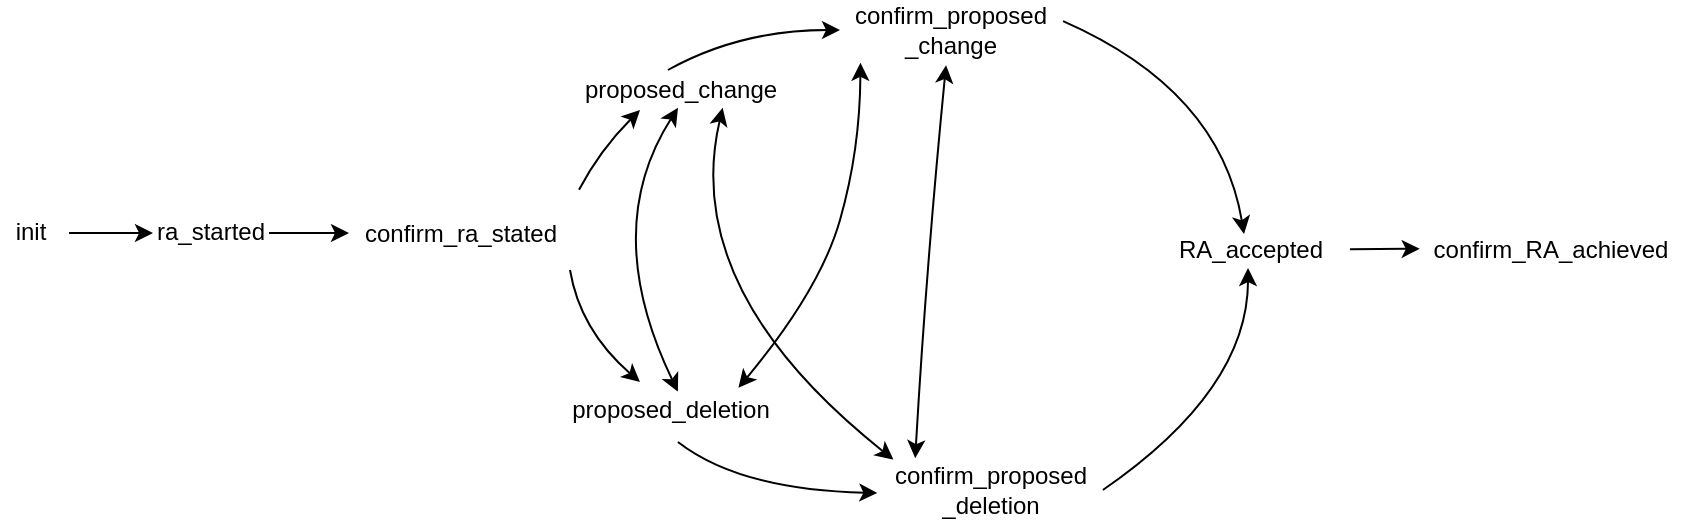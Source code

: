 <mxfile version="14.9.5" type="device"><diagram id="C2fSY1v2SiZeoUbDoYyL" name="Page-1"><mxGraphModel dx="981" dy="554" grid="1" gridSize="10" guides="1" tooltips="1" connect="1" arrows="1" fold="1" page="1" pageScale="1" pageWidth="1169" pageHeight="827" math="0" shadow="0"><root><mxCell id="0"/><mxCell id="1" parent="0"/><mxCell id="3ne1QswCM8ZiEu4GHsYG-17" style="orthogonalLoop=1;jettySize=auto;html=1;curved=1;sourcePerimeterSpacing=5;targetPerimeterSpacing=5;" parent="1" edge="1"><mxGeometry relative="1" as="geometry"><mxPoint x="214.5" y="351.5" as="sourcePoint"/><mxPoint x="256.5" y="351.5" as="targetPoint"/></mxGeometry></mxCell><mxCell id="3ne1QswCM8ZiEu4GHsYG-27" style="orthogonalLoop=1;jettySize=auto;html=1;curved=1;sourcePerimeterSpacing=5;targetPerimeterSpacing=5;entryX=0.467;entryY=0.1;entryDx=0;entryDy=0;entryPerimeter=0;exitX=1.014;exitY=0.352;exitDx=0;exitDy=0;exitPerimeter=0;" parent="1" source="UJEGGlrYhEfuyD7Dv8W8-8" target="UJEGGlrYhEfuyD7Dv8W8-12" edge="1"><mxGeometry relative="1" as="geometry"><Array as="points"><mxPoint x="790" y="280"/></Array><mxPoint x="750" y="255.337" as="sourcePoint"/><mxPoint x="821.355" y="304.67" as="targetPoint"/></mxGeometry></mxCell><mxCell id="3ne1QswCM8ZiEu4GHsYG-21" style="orthogonalLoop=1;jettySize=auto;html=1;curved=1;sourcePerimeterSpacing=5;targetPerimeterSpacing=5;" parent="1" edge="1"><mxGeometry relative="1" as="geometry"><Array as="points"><mxPoint x="480" y="310"/></Array><mxPoint x="469.5" y="329.909" as="sourcePoint"/><mxPoint x="500" y="290" as="targetPoint"/></mxGeometry></mxCell><mxCell id="3ne1QswCM8ZiEu4GHsYG-18" style="orthogonalLoop=1;jettySize=auto;html=1;curved=1;sourcePerimeterSpacing=5;targetPerimeterSpacing=5;" parent="1" edge="1"><mxGeometry relative="1" as="geometry"><mxPoint x="314.5" y="351.5" as="sourcePoint"/><mxPoint x="354.5" y="351.5" as="targetPoint"/></mxGeometry></mxCell><mxCell id="3ne1QswCM8ZiEu4GHsYG-22" style="orthogonalLoop=1;jettySize=auto;html=1;curved=1;sourcePerimeterSpacing=5;targetPerimeterSpacing=5;exitX=0.445;exitY=0;exitDx=0;exitDy=0;exitPerimeter=0;" parent="1" source="UJEGGlrYhEfuyD7Dv8W8-1" edge="1"><mxGeometry relative="1" as="geometry"><Array as="points"><mxPoint x="550" y="250"/></Array><mxPoint x="569.5" y="284.583" as="sourcePoint"/><mxPoint x="600" y="250" as="targetPoint"/></mxGeometry></mxCell><mxCell id="3ne1QswCM8ZiEu4GHsYG-26" style="orthogonalLoop=1;jettySize=auto;html=1;curved=1;sourcePerimeterSpacing=5;targetPerimeterSpacing=5;exitX=0.536;exitY=1.3;exitDx=0;exitDy=0;exitPerimeter=0;entryX=-0.012;entryY=0.55;entryDx=0;entryDy=0;entryPerimeter=0;" parent="1" source="UJEGGlrYhEfuyD7Dv8W8-11" target="UJEGGlrYhEfuyD7Dv8W8-10" edge="1"><mxGeometry relative="1" as="geometry"><mxPoint x="705.5" y="351.0" as="sourcePoint"/><mxPoint x="767.5" y="351.0" as="targetPoint"/><Array as="points"><mxPoint x="550" y="480"/></Array></mxGeometry></mxCell><mxCell id="3ne1QswCM8ZiEu4GHsYG-29" style="orthogonalLoop=1;jettySize=auto;html=1;curved=1;sourcePerimeterSpacing=5;targetPerimeterSpacing=5;exitX=1.013;exitY=0.5;exitDx=0;exitDy=0;exitPerimeter=0;entryX=0.489;entryY=0.95;entryDx=0;entryDy=0;entryPerimeter=0;" parent="1" source="UJEGGlrYhEfuyD7Dv8W8-10" target="UJEGGlrYhEfuyD7Dv8W8-12" edge="1"><mxGeometry relative="1" as="geometry"><mxPoint x="927.5" y="351.0" as="sourcePoint"/><mxPoint x="979.5" y="351.0" as="targetPoint"/><Array as="points"><mxPoint x="804" y="430"/></Array></mxGeometry></mxCell><mxCell id="3ne1QswCM8ZiEu4GHsYG-30" style="orthogonalLoop=1;jettySize=auto;html=1;curved=1;sourcePerimeterSpacing=5;targetPerimeterSpacing=5;entryX=-0.001;entryY=0.469;entryDx=0;entryDy=0;entryPerimeter=0;" parent="1" source="UJEGGlrYhEfuyD7Dv8W8-12" target="UJEGGlrYhEfuyD7Dv8W8-14" edge="1"><mxGeometry relative="1" as="geometry"><mxPoint x="1037.5" y="351.0" as="sourcePoint"/><mxPoint x="960" y="358" as="targetPoint"/></mxGeometry></mxCell><mxCell id="UJEGGlrYhEfuyD7Dv8W8-1" value="proposed_change" style="text;html=1;align=center;verticalAlign=middle;resizable=0;points=[];autosize=1;strokeColor=none;" vertex="1" parent="1"><mxGeometry x="465" y="270" width="110" height="20" as="geometry"/></mxCell><mxCell id="UJEGGlrYhEfuyD7Dv8W8-2" value="init" style="text;html=1;align=center;verticalAlign=middle;resizable=0;points=[];autosize=1;strokeColor=none;" vertex="1" parent="1"><mxGeometry x="180" y="340.5" width="30" height="20" as="geometry"/></mxCell><mxCell id="UJEGGlrYhEfuyD7Dv8W8-3" value="ra_started" style="text;html=1;align=center;verticalAlign=middle;resizable=0;points=[];autosize=1;strokeColor=none;" vertex="1" parent="1"><mxGeometry x="250" y="340.5" width="70" height="20" as="geometry"/></mxCell><mxCell id="UJEGGlrYhEfuyD7Dv8W8-4" value="confirm_ra_stated" style="text;html=1;align=center;verticalAlign=middle;resizable=0;points=[];autosize=1;strokeColor=none;" vertex="1" parent="1"><mxGeometry x="355" y="341.5" width="110" height="20" as="geometry"/></mxCell><mxCell id="UJEGGlrYhEfuyD7Dv8W8-5" style="orthogonalLoop=1;jettySize=auto;html=1;curved=1;sourcePerimeterSpacing=5;targetPerimeterSpacing=5;" edge="1" parent="1"><mxGeometry relative="1" as="geometry"><Array as="points"><mxPoint x="470" y="400"/></Array><mxPoint x="465" y="370.004" as="sourcePoint"/><mxPoint x="500" y="426" as="targetPoint"/></mxGeometry></mxCell><mxCell id="UJEGGlrYhEfuyD7Dv8W8-8" value="confirm_proposed&lt;br&gt;_change" style="text;html=1;align=center;verticalAlign=middle;resizable=0;points=[];autosize=1;strokeColor=none;" vertex="1" parent="1"><mxGeometry x="600" y="235" width="110" height="30" as="geometry"/></mxCell><mxCell id="UJEGGlrYhEfuyD7Dv8W8-10" value="confirm_proposed&lt;br&gt;_deletion" style="text;html=1;align=center;verticalAlign=middle;resizable=0;points=[];autosize=1;strokeColor=none;" vertex="1" parent="1"><mxGeometry x="620" y="465" width="110" height="30" as="geometry"/></mxCell><mxCell id="UJEGGlrYhEfuyD7Dv8W8-11" value="proposed_deletion" style="text;html=1;align=center;verticalAlign=middle;resizable=0;points=[];autosize=1;strokeColor=none;" vertex="1" parent="1"><mxGeometry x="460" y="430" width="110" height="20" as="geometry"/></mxCell><mxCell id="UJEGGlrYhEfuyD7Dv8W8-12" value="RA_accepted" style="text;html=1;align=center;verticalAlign=middle;resizable=0;points=[];autosize=1;strokeColor=none;" vertex="1" parent="1"><mxGeometry x="760" y="350" width="90" height="20" as="geometry"/></mxCell><mxCell id="UJEGGlrYhEfuyD7Dv8W8-14" value="confirm_RA_achieved" style="text;html=1;align=center;verticalAlign=middle;resizable=0;points=[];autosize=1;strokeColor=none;" vertex="1" parent="1"><mxGeometry x="890" y="350" width="130" height="20" as="geometry"/></mxCell><mxCell id="UJEGGlrYhEfuyD7Dv8W8-19" style="orthogonalLoop=1;jettySize=auto;html=1;curved=1;sourcePerimeterSpacing=5;targetPerimeterSpacing=5;entryX=0.491;entryY=0.945;entryDx=0;entryDy=0;entryPerimeter=0;exitX=0.536;exitY=0.04;exitDx=0;exitDy=0;exitPerimeter=0;startArrow=classic;startFill=1;" edge="1" parent="1" source="UJEGGlrYhEfuyD7Dv8W8-11" target="UJEGGlrYhEfuyD7Dv8W8-1"><mxGeometry relative="1" as="geometry"><Array as="points"><mxPoint x="480" y="350"/></Array><mxPoint x="533" y="435" as="sourcePoint"/><mxPoint x="533.25" y="435" as="targetPoint"/></mxGeometry></mxCell><mxCell id="UJEGGlrYhEfuyD7Dv8W8-21" style="orthogonalLoop=1;jettySize=auto;html=1;curved=1;sourcePerimeterSpacing=5;targetPerimeterSpacing=5;exitX=0.061;exitY=-0.007;exitDx=0;exitDy=0;exitPerimeter=0;entryX=0.694;entryY=0.945;entryDx=0;entryDy=0;entryPerimeter=0;startArrow=classic;startFill=1;" edge="1" parent="1" source="UJEGGlrYhEfuyD7Dv8W8-10" target="UJEGGlrYhEfuyD7Dv8W8-1"><mxGeometry relative="1" as="geometry"><Array as="points"><mxPoint x="520" y="380"/></Array><mxPoint x="541.83" y="439.86" as="sourcePoint"/><mxPoint x="627.08" y="271.28" as="targetPoint"/></mxGeometry></mxCell><mxCell id="UJEGGlrYhEfuyD7Dv8W8-27" style="orthogonalLoop=1;jettySize=auto;html=1;curved=1;sourcePerimeterSpacing=5;targetPerimeterSpacing=5;exitX=0.811;exitY=-0.055;exitDx=0;exitDy=0;exitPerimeter=0;entryX=0.093;entryY=1.047;entryDx=0;entryDy=0;entryPerimeter=0;startArrow=classic;startFill=1;" edge="1" parent="1" source="UJEGGlrYhEfuyD7Dv8W8-11" target="UJEGGlrYhEfuyD7Dv8W8-8"><mxGeometry relative="1" as="geometry"><Array as="points"><mxPoint x="590" y="380"/><mxPoint x="610" y="310"/></Array><mxPoint x="614.76" y="479.86" as="sourcePoint"/><mxPoint x="551.34" y="298.9" as="targetPoint"/></mxGeometry></mxCell><mxCell id="UJEGGlrYhEfuyD7Dv8W8-28" style="orthogonalLoop=1;jettySize=auto;html=1;curved=1;sourcePerimeterSpacing=5;targetPerimeterSpacing=5;exitX=0.16;exitY=-0.031;exitDx=0;exitDy=0;exitPerimeter=0;entryX=0.482;entryY=1.087;entryDx=0;entryDy=0;entryPerimeter=0;startArrow=classic;startFill=1;" edge="1" parent="1" source="UJEGGlrYhEfuyD7Dv8W8-10" target="UJEGGlrYhEfuyD7Dv8W8-8"><mxGeometry relative="1" as="geometry"><Array as="points"><mxPoint x="643" y="370"/></Array><mxPoint x="585" y="427.14" as="sourcePoint"/><mxPoint x="643.11" y="260.0" as="targetPoint"/></mxGeometry></mxCell></root></mxGraphModel></diagram></mxfile>